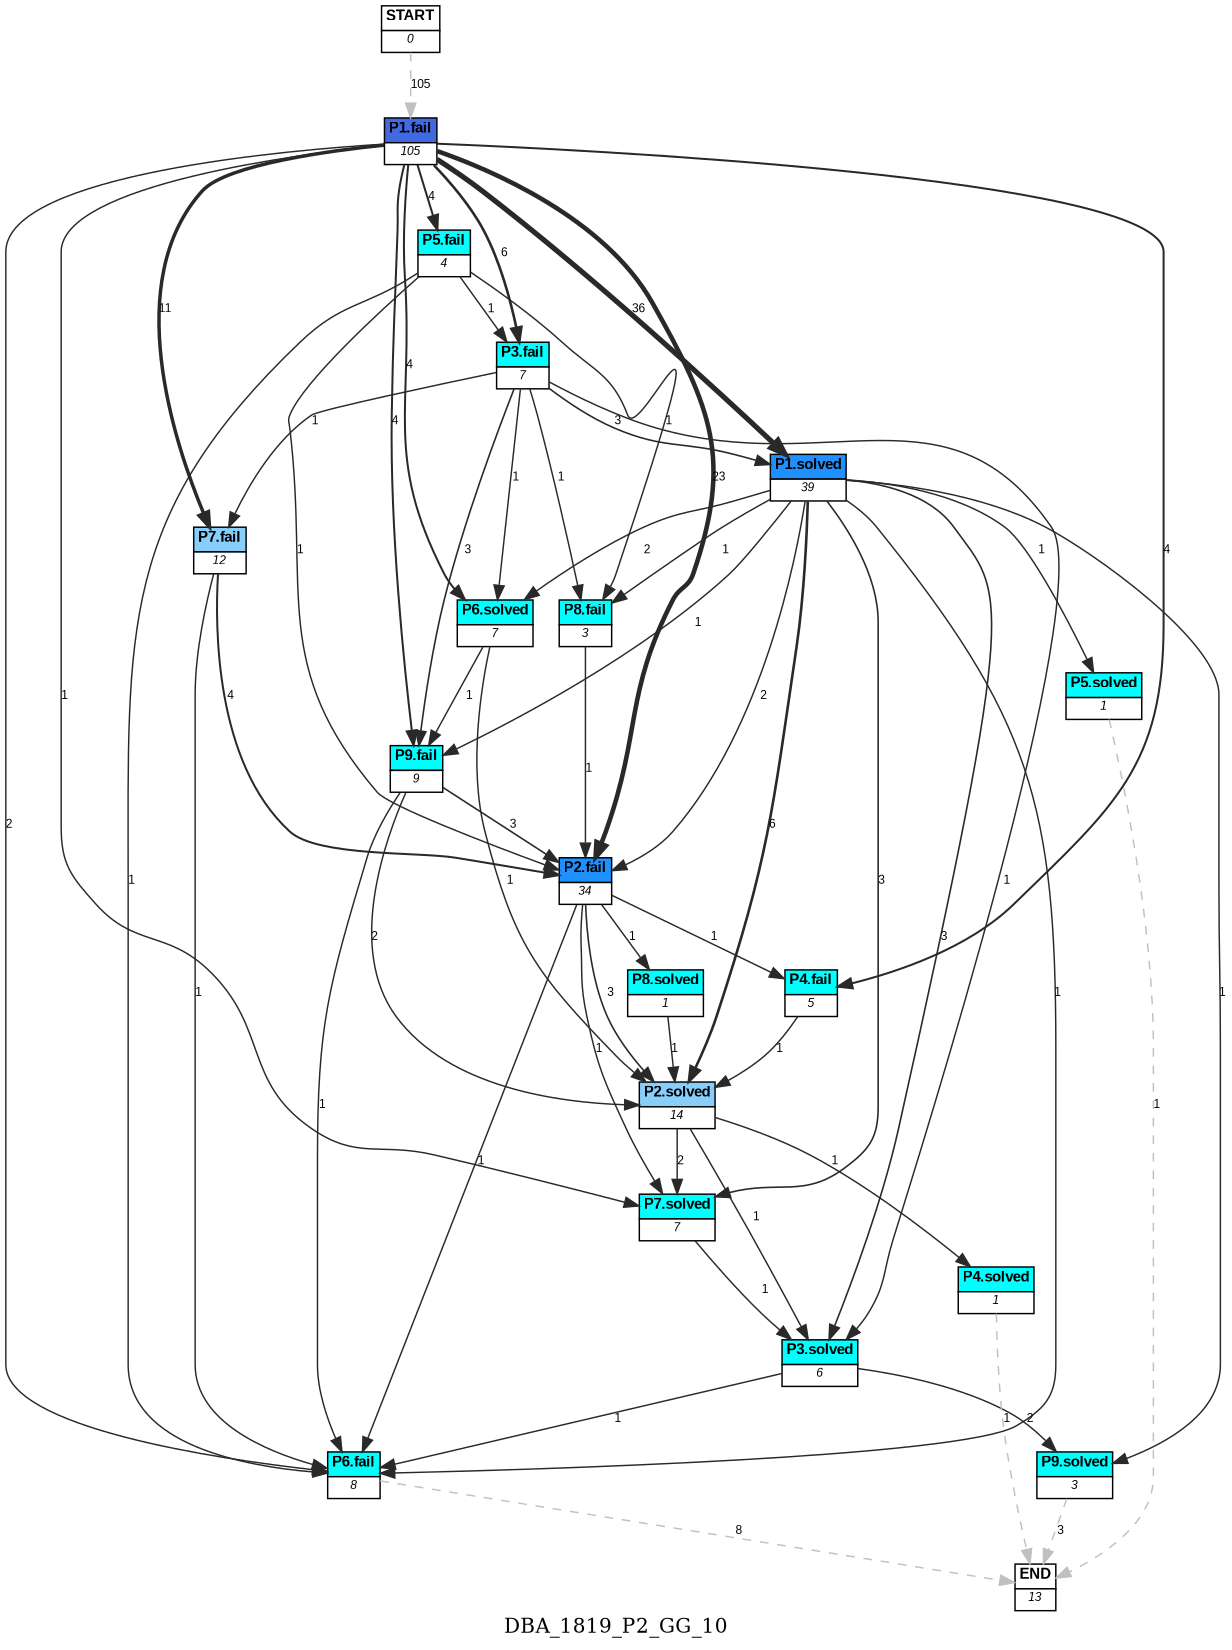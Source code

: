 digraph DBA_1819_P2_GG_10 {
	label=DBA_1819_P2_GG_10;
	dpi = 150
	size="16,11!";
	margin = 0;
"START" [shape=plain, label=<<table border="0" cellborder="1" cellspacing="0"><tr><td bgcolor="white"><FONT face="Arial" POINT-SIZE="10"><b>START</b></FONT></td></tr><tr><td bgcolor="white"><FONT face="Arial" POINT-SIZE="8"><i>0</i></FONT></td></tr></table>>]

"P1.fail" [shape=plain, label=<<table border="0" cellborder="1" cellspacing="0"><tr><td bgcolor="royalblue"><FONT face="Arial" POINT-SIZE="10"><b>P1.fail</b></FONT></td></tr><tr><td bgcolor="white"><FONT face="Arial" POINT-SIZE="8"><i>105</i></FONT></td></tr></table>>]

"P2.fail" [shape=plain, label=<<table border="0" cellborder="1" cellspacing="0"><tr><td bgcolor="dodgerblue"><FONT face="Arial" POINT-SIZE="10"><b>P2.fail</b></FONT></td></tr><tr><td bgcolor="white"><FONT face="Arial" POINT-SIZE="8"><i>34</i></FONT></td></tr></table>>]

"P7.fail" [shape=plain, label=<<table border="0" cellborder="1" cellspacing="0"><tr><td bgcolor="lightskyblue"><FONT face="Arial" POINT-SIZE="10"><b>P7.fail</b></FONT></td></tr><tr><td bgcolor="white"><FONT face="Arial" POINT-SIZE="8"><i>12</i></FONT></td></tr></table>>]

"P5.fail" [shape=plain, label=<<table border="0" cellborder="1" cellspacing="0"><tr><td bgcolor="aqua"><FONT face="Arial" POINT-SIZE="10"><b>P5.fail</b></FONT></td></tr><tr><td bgcolor="white"><FONT face="Arial" POINT-SIZE="8"><i>4</i></FONT></td></tr></table>>]

"P6.fail" [shape=plain, label=<<table border="0" cellborder="1" cellspacing="0"><tr><td bgcolor="aqua"><FONT face="Arial" POINT-SIZE="10"><b>P6.fail</b></FONT></td></tr><tr><td bgcolor="white"><FONT face="Arial" POINT-SIZE="8"><i>8</i></FONT></td></tr></table>>]

"P9.fail" [shape=plain, label=<<table border="0" cellborder="1" cellspacing="0"><tr><td bgcolor="aqua"><FONT face="Arial" POINT-SIZE="10"><b>P9.fail</b></FONT></td></tr><tr><td bgcolor="white"><FONT face="Arial" POINT-SIZE="8"><i>9</i></FONT></td></tr></table>>]

"P3.fail" [shape=plain, label=<<table border="0" cellborder="1" cellspacing="0"><tr><td bgcolor="aqua"><FONT face="Arial" POINT-SIZE="10"><b>P3.fail</b></FONT></td></tr><tr><td bgcolor="white"><FONT face="Arial" POINT-SIZE="8"><i>7</i></FONT></td></tr></table>>]

"P4.fail" [shape=plain, label=<<table border="0" cellborder="1" cellspacing="0"><tr><td bgcolor="aqua"><FONT face="Arial" POINT-SIZE="10"><b>P4.fail</b></FONT></td></tr><tr><td bgcolor="white"><FONT face="Arial" POINT-SIZE="8"><i>5</i></FONT></td></tr></table>>]

"P8.fail" [shape=plain, label=<<table border="0" cellborder="1" cellspacing="0"><tr><td bgcolor="aqua"><FONT face="Arial" POINT-SIZE="10"><b>P8.fail</b></FONT></td></tr><tr><td bgcolor="white"><FONT face="Arial" POINT-SIZE="8"><i>3</i></FONT></td></tr></table>>]

"P2.solved" [shape=plain, label=<<table border="0" cellborder="1" cellspacing="0"><tr><td bgcolor="lightskyblue"><FONT face="Arial" POINT-SIZE="10"><b>P2.solved</b></FONT></td></tr><tr><td bgcolor="white"><FONT face="Arial" POINT-SIZE="8"><i>14</i></FONT></td></tr></table>>]

"P1.solved" [shape=plain, label=<<table border="0" cellborder="1" cellspacing="0"><tr><td bgcolor="dodgerblue"><FONT face="Arial" POINT-SIZE="10"><b>P1.solved</b></FONT></td></tr><tr><td bgcolor="white"><FONT face="Arial" POINT-SIZE="8"><i>39</i></FONT></td></tr></table>>]

"P3.solved" [shape=plain, label=<<table border="0" cellborder="1" cellspacing="0"><tr><td bgcolor="aqua"><FONT face="Arial" POINT-SIZE="10"><b>P3.solved</b></FONT></td></tr><tr><td bgcolor="white"><FONT face="Arial" POINT-SIZE="8"><i>6</i></FONT></td></tr></table>>]

"P4.solved" [shape=plain, label=<<table border="0" cellborder="1" cellspacing="0"><tr><td bgcolor="aqua"><FONT face="Arial" POINT-SIZE="10"><b>P4.solved</b></FONT></td></tr><tr><td bgcolor="white"><FONT face="Arial" POINT-SIZE="8"><i>1</i></FONT></td></tr></table>>]

"P6.solved" [shape=plain, label=<<table border="0" cellborder="1" cellspacing="0"><tr><td bgcolor="aqua"><FONT face="Arial" POINT-SIZE="10"><b>P6.solved</b></FONT></td></tr><tr><td bgcolor="white"><FONT face="Arial" POINT-SIZE="8"><i>7</i></FONT></td></tr></table>>]

"P8.solved" [shape=plain, label=<<table border="0" cellborder="1" cellspacing="0"><tr><td bgcolor="aqua"><FONT face="Arial" POINT-SIZE="10"><b>P8.solved</b></FONT></td></tr><tr><td bgcolor="white"><FONT face="Arial" POINT-SIZE="8"><i>1</i></FONT></td></tr></table>>]

"P7.solved" [shape=plain, label=<<table border="0" cellborder="1" cellspacing="0"><tr><td bgcolor="aqua"><FONT face="Arial" POINT-SIZE="10"><b>P7.solved</b></FONT></td></tr><tr><td bgcolor="white"><FONT face="Arial" POINT-SIZE="8"><i>7</i></FONT></td></tr></table>>]

"P9.solved" [shape=plain, label=<<table border="0" cellborder="1" cellspacing="0"><tr><td bgcolor="aqua"><FONT face="Arial" POINT-SIZE="10"><b>P9.solved</b></FONT></td></tr><tr><td bgcolor="white"><FONT face="Arial" POINT-SIZE="8"><i>3</i></FONT></td></tr></table>>]

"P5.solved" [shape=plain, label=<<table border="0" cellborder="1" cellspacing="0"><tr><td bgcolor="aqua"><FONT face="Arial" POINT-SIZE="10"><b>P5.solved</b></FONT></td></tr><tr><td bgcolor="white"><FONT face="Arial" POINT-SIZE="8"><i>1</i></FONT></td></tr></table>>]

"END" [shape=plain, label=<<table border="0" cellborder="1" cellspacing="0"><tr><td bgcolor="white"><FONT face="Arial" POINT-SIZE="10"><b>END</b></FONT></td></tr><tr><td bgcolor="white"><FONT face="Arial" POINT-SIZE="8"><i>13</i></FONT></td></tr></table>>]

"START" -> "P1.fail" [ style = dashed color=grey label ="105" labelfloat=false fontname="Arial" fontsize=8]

"P1.fail" -> "P2.fail" [ color=grey16 penwidth = "3.13549421592915"label ="23" labelfloat=false fontname="Arial" fontsize=8]

"P1.fail" -> "P7.fail" [ color=grey16 penwidth = "2.39789527279837"label ="11" labelfloat=false fontname="Arial" fontsize=8]

"P1.fail" -> "P5.fail" [ color=grey16 penwidth = "1.38629436111989"label ="4" labelfloat=false fontname="Arial" fontsize=8]

"P1.fail" -> "P6.fail" [ color=grey16 penwidth = "1"label ="2" labelfloat=false fontname="Arial" fontsize=8]

"P1.fail" -> "P9.fail" [ color=grey16 penwidth = "1.38629436111989"label ="4" labelfloat=false fontname="Arial" fontsize=8]

"P1.fail" -> "P3.fail" [ color=grey16 penwidth = "1.79175946922805"label ="6" labelfloat=false fontname="Arial" fontsize=8]

"P1.fail" -> "P4.fail" [ color=grey16 penwidth = "1.38629436111989"label ="4" labelfloat=false fontname="Arial" fontsize=8]

"P1.fail" -> "P1.solved" [ color=grey16 penwidth = "3.58351893845611"label ="36" labelfloat=false fontname="Arial" fontsize=8]

"P1.fail" -> "P6.solved" [ color=grey16 penwidth = "1.38629436111989"label ="4" labelfloat=false fontname="Arial" fontsize=8]

"P1.fail" -> "P7.solved" [ color=grey16 penwidth = "1"label ="1" labelfloat=false fontname="Arial" fontsize=8]

"P2.fail" -> "P6.fail" [ color=grey16 penwidth = "1"label ="1" labelfloat=false fontname="Arial" fontsize=8]

"P2.fail" -> "P4.fail" [ color=grey16 penwidth = "1"label ="1" labelfloat=false fontname="Arial" fontsize=8]

"P2.fail" -> "P2.solved" [ color=grey16 penwidth = "1.09861228866811"label ="3" labelfloat=false fontname="Arial" fontsize=8]

"P2.fail" -> "P8.solved" [ color=grey16 penwidth = "1"label ="1" labelfloat=false fontname="Arial" fontsize=8]

"P2.fail" -> "P7.solved" [ color=grey16 penwidth = "1"label ="1" labelfloat=false fontname="Arial" fontsize=8]

"P7.fail" -> "P2.fail" [ color=grey16 penwidth = "1.38629436111989"label ="4" labelfloat=false fontname="Arial" fontsize=8]

"P7.fail" -> "P6.fail" [ color=grey16 penwidth = "1"label ="1" labelfloat=false fontname="Arial" fontsize=8]

"P5.fail" -> "P2.fail" [ color=grey16 penwidth = "1"label ="1" labelfloat=false fontname="Arial" fontsize=8]

"P5.fail" -> "P6.fail" [ color=grey16 penwidth = "1"label ="1" labelfloat=false fontname="Arial" fontsize=8]

"P5.fail" -> "P3.fail" [ color=grey16 penwidth = "1"label ="1" labelfloat=false fontname="Arial" fontsize=8]

"P5.fail" -> "P8.fail" [ color=grey16 penwidth = "1"label ="1" labelfloat=false fontname="Arial" fontsize=8]

"P6.fail" -> "END" [ style = dashed color=grey label ="8" labelfloat=false fontname="Arial" fontsize=8]

"P9.fail" -> "P2.fail" [ color=grey16 penwidth = "1.09861228866811"label ="3" labelfloat=false fontname="Arial" fontsize=8]

"P9.fail" -> "P6.fail" [ color=grey16 penwidth = "1"label ="1" labelfloat=false fontname="Arial" fontsize=8]

"P9.fail" -> "P2.solved" [ color=grey16 penwidth = "1"label ="2" labelfloat=false fontname="Arial" fontsize=8]

"P3.fail" -> "P7.fail" [ color=grey16 penwidth = "1"label ="1" labelfloat=false fontname="Arial" fontsize=8]

"P3.fail" -> "P9.fail" [ color=grey16 penwidth = "1.09861228866811"label ="3" labelfloat=false fontname="Arial" fontsize=8]

"P3.fail" -> "P8.fail" [ color=grey16 penwidth = "1"label ="1" labelfloat=false fontname="Arial" fontsize=8]

"P3.fail" -> "P1.solved" [ color=grey16 penwidth = "1.09861228866811"label ="3" labelfloat=false fontname="Arial" fontsize=8]

"P3.fail" -> "P3.solved" [ color=grey16 penwidth = "1"label ="1" labelfloat=false fontname="Arial" fontsize=8]

"P3.fail" -> "P6.solved" [ color=grey16 penwidth = "1"label ="1" labelfloat=false fontname="Arial" fontsize=8]

"P4.fail" -> "P2.solved" [ color=grey16 penwidth = "1"label ="1" labelfloat=false fontname="Arial" fontsize=8]

"P8.fail" -> "P2.fail" [ color=grey16 penwidth = "1"label ="1" labelfloat=false fontname="Arial" fontsize=8]

"P2.solved" -> "P3.solved" [ color=grey16 penwidth = "1"label ="1" labelfloat=false fontname="Arial" fontsize=8]

"P2.solved" -> "P4.solved" [ color=grey16 penwidth = "1"label ="1" labelfloat=false fontname="Arial" fontsize=8]

"P2.solved" -> "P7.solved" [ color=grey16 penwidth = "1"label ="2" labelfloat=false fontname="Arial" fontsize=8]

"P1.solved" -> "P2.fail" [ color=grey16 penwidth = "1"label ="2" labelfloat=false fontname="Arial" fontsize=8]

"P1.solved" -> "P6.fail" [ color=grey16 penwidth = "1"label ="1" labelfloat=false fontname="Arial" fontsize=8]

"P1.solved" -> "P9.fail" [ color=grey16 penwidth = "1"label ="1" labelfloat=false fontname="Arial" fontsize=8]

"P1.solved" -> "P8.fail" [ color=grey16 penwidth = "1"label ="1" labelfloat=false fontname="Arial" fontsize=8]

"P1.solved" -> "P2.solved" [ color=grey16 penwidth = "1.79175946922805"label ="6" labelfloat=false fontname="Arial" fontsize=8]

"P1.solved" -> "P3.solved" [ color=grey16 penwidth = "1.09861228866811"label ="3" labelfloat=false fontname="Arial" fontsize=8]

"P1.solved" -> "P6.solved" [ color=grey16 penwidth = "1"label ="2" labelfloat=false fontname="Arial" fontsize=8]

"P1.solved" -> "P7.solved" [ color=grey16 penwidth = "1.09861228866811"label ="3" labelfloat=false fontname="Arial" fontsize=8]

"P1.solved" -> "P9.solved" [ color=grey16 penwidth = "1"label ="1" labelfloat=false fontname="Arial" fontsize=8]

"P1.solved" -> "P5.solved" [ color=grey16 penwidth = "1"label ="1" labelfloat=false fontname="Arial" fontsize=8]

"P3.solved" -> "P6.fail" [ color=grey16 penwidth = "1"label ="1" labelfloat=false fontname="Arial" fontsize=8]

"P3.solved" -> "P9.solved" [ color=grey16 penwidth = "1"label ="2" labelfloat=false fontname="Arial" fontsize=8]

"P4.solved" -> "END" [ style = dashed color=grey label ="1" labelfloat=false fontname="Arial" fontsize=8]

"P6.solved" -> "P9.fail" [ color=grey16 penwidth = "1"label ="1" labelfloat=false fontname="Arial" fontsize=8]

"P6.solved" -> "P2.solved" [ color=grey16 penwidth = "1"label ="1" labelfloat=false fontname="Arial" fontsize=8]

"P8.solved" -> "P2.solved" [ color=grey16 penwidth = "1"label ="1" labelfloat=false fontname="Arial" fontsize=8]

"P7.solved" -> "P3.solved" [ color=grey16 penwidth = "1"label ="1" labelfloat=false fontname="Arial" fontsize=8]

"P9.solved" -> "END" [ style = dashed color=grey label ="3" labelfloat=false fontname="Arial" fontsize=8]

"P5.solved" -> "END" [ style = dashed color=grey label ="1" labelfloat=false fontname="Arial" fontsize=8]

}

